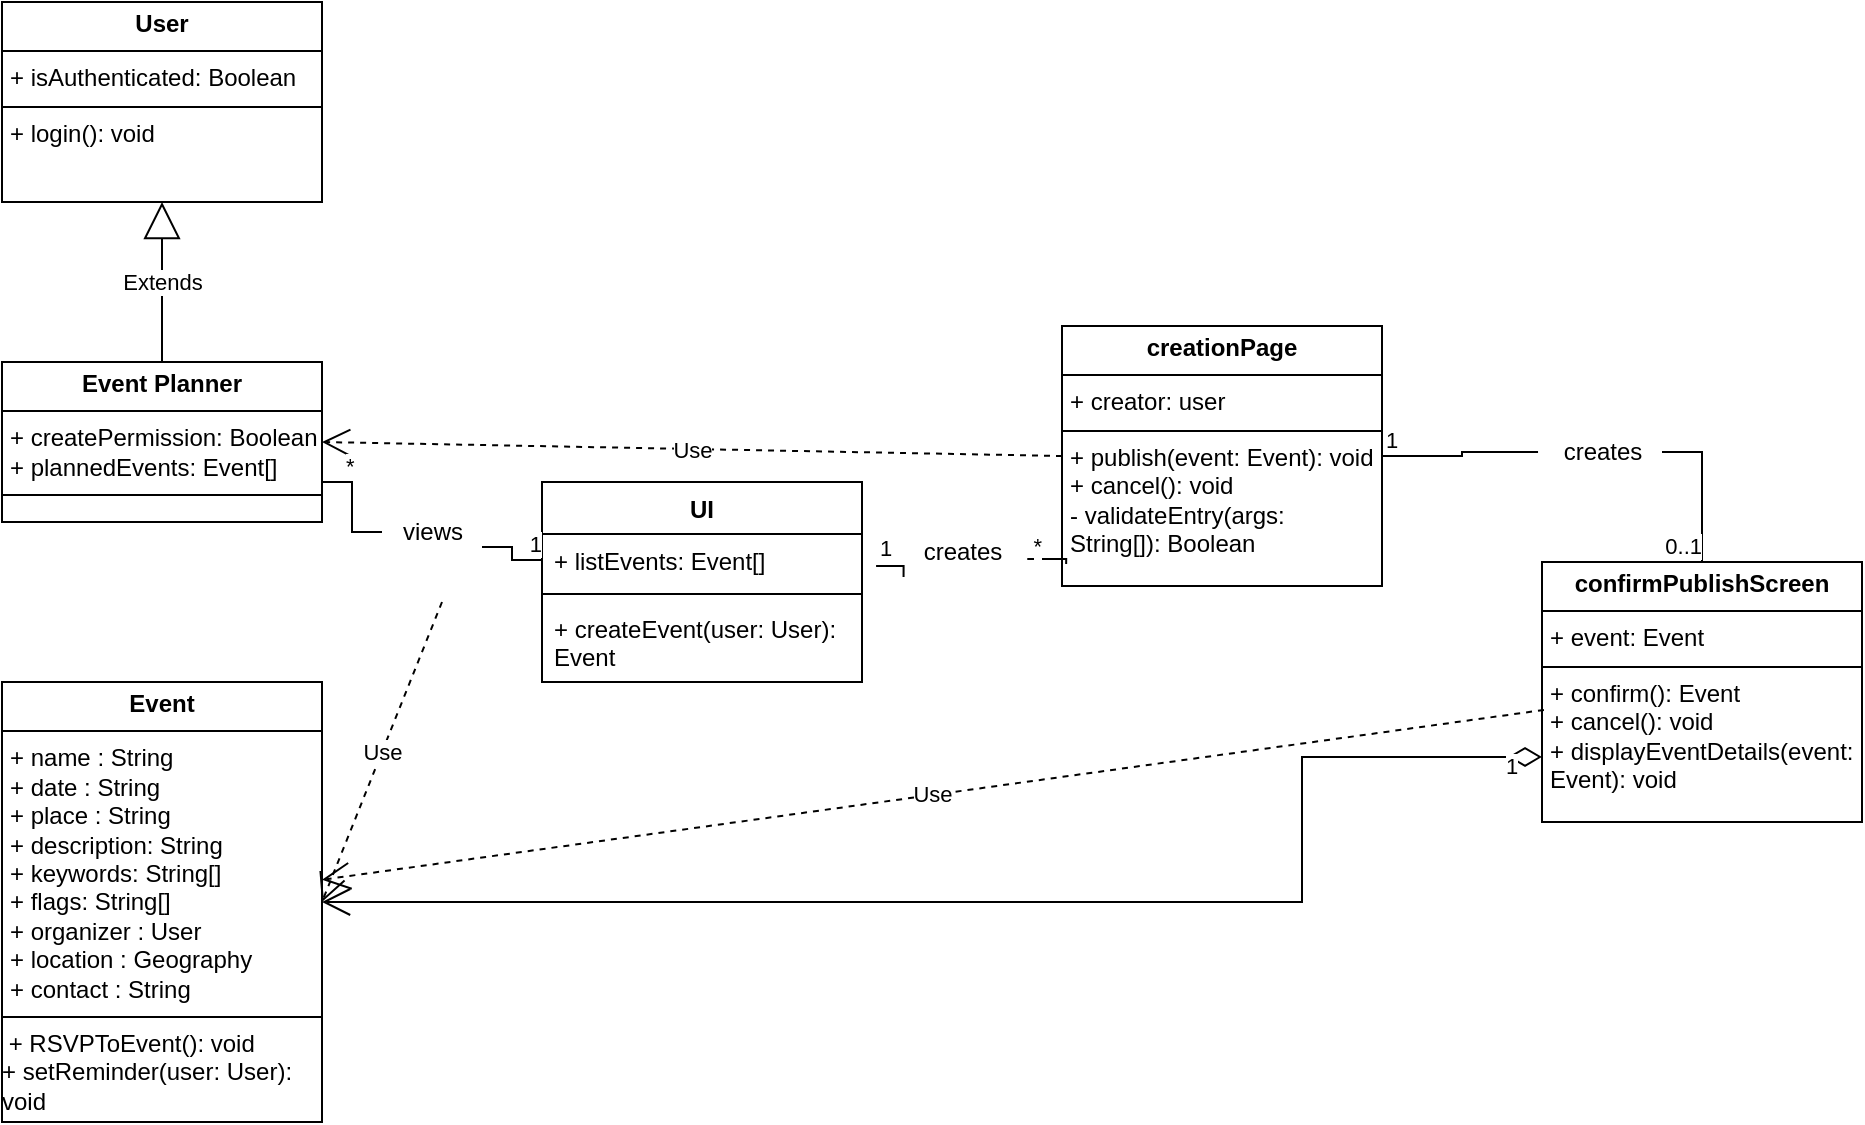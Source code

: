 <mxfile version="24.0.2" type="github">
  <diagram id="C5RBs43oDa-KdzZeNtuy" name="Page-1">
    <mxGraphModel dx="1290" dy="530" grid="1" gridSize="10" guides="1" tooltips="1" connect="1" arrows="1" fold="1" page="1" pageScale="1" pageWidth="827" pageHeight="1169" math="0" shadow="0">
      <root>
        <mxCell id="WIyWlLk6GJQsqaUBKTNV-0" />
        <mxCell id="WIyWlLk6GJQsqaUBKTNV-1" parent="WIyWlLk6GJQsqaUBKTNV-0" />
        <mxCell id="PQqXnNgN9Wz-M79zVCj4-22" value="&lt;p style=&quot;margin:0px;margin-top:4px;text-align:center;&quot;&gt;&lt;b&gt;Event&lt;/b&gt;&lt;br&gt;&lt;/p&gt;&lt;hr size=&quot;1&quot; style=&quot;border-style:solid;&quot;&gt;&lt;p style=&quot;margin:0px;margin-left:4px;&quot;&gt;+ name : String&lt;/p&gt;&lt;p style=&quot;margin:0px;margin-left:4px;&quot;&gt;+ date : String&lt;/p&gt;&lt;p style=&quot;margin:0px;margin-left:4px;&quot;&gt;+ place : String&lt;br&gt;&lt;/p&gt;&lt;p style=&quot;margin:0px;margin-left:4px;&quot;&gt;+ description: String&lt;/p&gt;&lt;p style=&quot;margin:0px;margin-left:4px;&quot;&gt;+ keywords: String[]&lt;/p&gt;&lt;p style=&quot;margin:0px;margin-left:4px;&quot;&gt;+ flags: String[]&lt;/p&gt;&lt;p style=&quot;margin:0px;margin-left:4px;&quot;&gt;+ organizer : User&lt;/p&gt;&lt;p style=&quot;margin:0px;margin-left:4px;&quot;&gt;+ location : Geography&lt;/p&gt;&lt;p style=&quot;margin:0px;margin-left:4px;&quot;&gt;+ contact : String&lt;br&gt;&lt;/p&gt;&lt;hr size=&quot;1&quot; style=&quot;border-style:solid;&quot;&gt;&lt;div&gt;&amp;nbsp;+ RSVPToEvent(): void&lt;/div&gt;&lt;div&gt;+ setReminder(user: User): void&lt;br&gt;&lt;/div&gt;&lt;div&gt;&lt;br&gt;&lt;/div&gt;" style="verticalAlign=top;align=left;overflow=fill;html=1;whiteSpace=wrap;" parent="WIyWlLk6GJQsqaUBKTNV-1" vertex="1">
          <mxGeometry x="120" y="610" width="160" height="220" as="geometry" />
        </mxCell>
        <mxCell id="PQqXnNgN9Wz-M79zVCj4-23" value="&lt;p style=&quot;margin:0px;margin-top:4px;text-align:center;&quot;&gt;&lt;b&gt;Event Planner&lt;/b&gt;&lt;br&gt;&lt;/p&gt;&lt;hr size=&quot;1&quot; style=&quot;border-style:solid;&quot;&gt;&lt;p style=&quot;margin:0px;margin-left:4px;&quot;&gt;+ createPermission: Boolean&lt;/p&gt;&lt;p style=&quot;margin:0px;margin-left:4px;&quot;&gt;+ plannedEvents: Event[]&lt;br&gt;&lt;/p&gt;&lt;hr size=&quot;1&quot; style=&quot;border-style:solid;&quot;&gt;" style="verticalAlign=top;align=left;overflow=fill;html=1;whiteSpace=wrap;" parent="WIyWlLk6GJQsqaUBKTNV-1" vertex="1">
          <mxGeometry x="120" y="450" width="160" height="80" as="geometry" />
        </mxCell>
        <mxCell id="PQqXnNgN9Wz-M79zVCj4-26" value="&lt;p style=&quot;margin:0px;margin-top:4px;text-align:center;&quot;&gt;&lt;b&gt;User&lt;/b&gt;&lt;br&gt;&lt;/p&gt;&lt;hr size=&quot;1&quot; style=&quot;border-style:solid;&quot;&gt;&lt;p style=&quot;margin:0px;margin-left:4px;&quot;&gt;+ isAuthenticated: Boolean&lt;/p&gt;&lt;hr size=&quot;1&quot; style=&quot;border-style:solid;&quot;&gt;&lt;p style=&quot;margin:0px;margin-left:4px;&quot;&gt;+ login(): void&lt;br&gt;&lt;/p&gt;" style="verticalAlign=top;align=left;overflow=fill;html=1;whiteSpace=wrap;" parent="WIyWlLk6GJQsqaUBKTNV-1" vertex="1">
          <mxGeometry x="120" y="270" width="160" height="100" as="geometry" />
        </mxCell>
        <mxCell id="3-eaz90CA9seU2lC7I4b-0" value="Extends" style="endArrow=block;endSize=16;endFill=0;html=1;rounded=0;exitX=0.5;exitY=0;exitDx=0;exitDy=0;entryX=0.5;entryY=1;entryDx=0;entryDy=0;" parent="WIyWlLk6GJQsqaUBKTNV-1" source="PQqXnNgN9Wz-M79zVCj4-23" target="PQqXnNgN9Wz-M79zVCj4-26" edge="1">
          <mxGeometry width="160" relative="1" as="geometry">
            <mxPoint x="330" y="500" as="sourcePoint" />
            <mxPoint x="490" y="500" as="targetPoint" />
          </mxGeometry>
        </mxCell>
        <mxCell id="3-eaz90CA9seU2lC7I4b-8" value="&lt;p style=&quot;margin:0px;margin-top:4px;text-align:center;&quot;&gt;&lt;b&gt;confirmPublishScreen&lt;/b&gt;&lt;/p&gt;&lt;hr size=&quot;1&quot; style=&quot;border-style:solid;&quot;&gt;&lt;p style=&quot;margin:0px;margin-left:4px;&quot;&gt;+ event: Event&lt;br&gt;&lt;/p&gt;&lt;hr size=&quot;1&quot; style=&quot;border-style:solid;&quot;&gt;&lt;p style=&quot;margin:0px;margin-left:4px;&quot;&gt;+ confirm(): Event&lt;/p&gt;&lt;p style=&quot;margin:0px;margin-left:4px;&quot;&gt;+ cancel(): void&lt;/p&gt;&lt;p style=&quot;margin:0px;margin-left:4px;&quot;&gt;+ displayEventDetails(event: Event): void&lt;/p&gt;" style="verticalAlign=top;align=left;overflow=fill;html=1;whiteSpace=wrap;" parent="WIyWlLk6GJQsqaUBKTNV-1" vertex="1">
          <mxGeometry x="890" y="550" width="160" height="130" as="geometry" />
        </mxCell>
        <mxCell id="3-eaz90CA9seU2lC7I4b-13" value="UI" style="swimlane;fontStyle=1;align=center;verticalAlign=top;childLayout=stackLayout;horizontal=1;startSize=26;horizontalStack=0;resizeParent=1;resizeParentMax=0;resizeLast=0;collapsible=1;marginBottom=0;whiteSpace=wrap;html=1;" parent="WIyWlLk6GJQsqaUBKTNV-1" vertex="1">
          <mxGeometry x="390" y="510" width="160" height="100" as="geometry" />
        </mxCell>
        <mxCell id="3-eaz90CA9seU2lC7I4b-14" value="+ listEvents: Event[]" style="text;strokeColor=none;fillColor=none;align=left;verticalAlign=top;spacingLeft=4;spacingRight=4;overflow=hidden;rotatable=0;points=[[0,0.5],[1,0.5]];portConstraint=eastwest;whiteSpace=wrap;html=1;" parent="3-eaz90CA9seU2lC7I4b-13" vertex="1">
          <mxGeometry y="26" width="160" height="26" as="geometry" />
        </mxCell>
        <mxCell id="3-eaz90CA9seU2lC7I4b-15" value="" style="line;strokeWidth=1;fillColor=none;align=left;verticalAlign=middle;spacingTop=-1;spacingLeft=3;spacingRight=3;rotatable=0;labelPosition=right;points=[];portConstraint=eastwest;strokeColor=inherit;" parent="3-eaz90CA9seU2lC7I4b-13" vertex="1">
          <mxGeometry y="52" width="160" height="8" as="geometry" />
        </mxCell>
        <mxCell id="3-eaz90CA9seU2lC7I4b-16" value="+ createEvent(user: User): Event" style="text;strokeColor=none;fillColor=none;align=left;verticalAlign=top;spacingLeft=4;spacingRight=4;overflow=hidden;rotatable=0;points=[[0,0.5],[1,0.5]];portConstraint=eastwest;whiteSpace=wrap;html=1;" parent="3-eaz90CA9seU2lC7I4b-13" vertex="1">
          <mxGeometry y="60" width="160" height="40" as="geometry" />
        </mxCell>
        <mxCell id="3-eaz90CA9seU2lC7I4b-17" value="&lt;p style=&quot;margin:0px;margin-top:4px;text-align:center;&quot;&gt;&lt;b&gt;creationPage&lt;/b&gt;&lt;br&gt;&lt;/p&gt;&lt;hr size=&quot;1&quot; style=&quot;border-style:solid;&quot;&gt;&lt;p style=&quot;margin:0px;margin-left:4px;&quot;&gt;+ creator: user&lt;/p&gt;&lt;hr size=&quot;1&quot; style=&quot;border-style:solid;&quot;&gt;&lt;p style=&quot;margin:0px;margin-left:4px;&quot;&gt;+ publish(event: Event): void&lt;br&gt;+ cancel(): void&lt;/p&gt;&lt;p style=&quot;margin:0px;margin-left:4px;&quot;&gt;- validateEntry(args: String[]): Boolean&lt;/p&gt;&lt;p style=&quot;margin:0px;margin-left:4px;&quot;&gt;&lt;/p&gt;" style="verticalAlign=top;align=left;overflow=fill;html=1;whiteSpace=wrap;" parent="WIyWlLk6GJQsqaUBKTNV-1" vertex="1">
          <mxGeometry x="650" y="432" width="160" height="130" as="geometry" />
        </mxCell>
        <mxCell id="PTgmYkq_8hEua-xZuM6L-0" value="Use" style="endArrow=open;endSize=12;dashed=1;html=1;rounded=0;exitX=0;exitY=0.5;exitDx=0;exitDy=0;entryX=1;entryY=0.5;entryDx=0;entryDy=0;" edge="1" parent="WIyWlLk6GJQsqaUBKTNV-1" target="PQqXnNgN9Wz-M79zVCj4-22">
          <mxGeometry width="160" relative="1" as="geometry">
            <mxPoint x="340" y="570" as="sourcePoint" />
            <mxPoint x="740" y="650" as="targetPoint" />
          </mxGeometry>
        </mxCell>
        <mxCell id="PTgmYkq_8hEua-xZuM6L-1" value="Use" style="endArrow=open;endSize=12;dashed=1;html=1;rounded=0;exitX=0;exitY=0.5;exitDx=0;exitDy=0;entryX=1;entryY=0.5;entryDx=0;entryDy=0;" edge="1" parent="WIyWlLk6GJQsqaUBKTNV-1" source="3-eaz90CA9seU2lC7I4b-17" target="PQqXnNgN9Wz-M79zVCj4-23">
          <mxGeometry width="160" relative="1" as="geometry">
            <mxPoint x="580" y="650" as="sourcePoint" />
            <mxPoint x="740" y="650" as="targetPoint" />
          </mxGeometry>
        </mxCell>
        <mxCell id="PTgmYkq_8hEua-xZuM6L-2" value="Use" style="endArrow=open;endSize=12;dashed=1;html=1;rounded=0;exitX=0.006;exitY=0.569;exitDx=0;exitDy=0;exitPerimeter=0;" edge="1" parent="WIyWlLk6GJQsqaUBKTNV-1" source="3-eaz90CA9seU2lC7I4b-8" target="PQqXnNgN9Wz-M79zVCj4-22">
          <mxGeometry width="160" relative="1" as="geometry">
            <mxPoint x="580" y="650" as="sourcePoint" />
            <mxPoint x="740" y="650" as="targetPoint" />
          </mxGeometry>
        </mxCell>
        <mxCell id="PTgmYkq_8hEua-xZuM6L-9" value="1" style="endArrow=open;html=1;endSize=12;startArrow=diamondThin;startSize=14;startFill=0;edgeStyle=orthogonalEdgeStyle;align=left;verticalAlign=bottom;rounded=0;exitX=0;exitY=0.75;exitDx=0;exitDy=0;" edge="1" parent="WIyWlLk6GJQsqaUBKTNV-1" source="3-eaz90CA9seU2lC7I4b-8" target="PQqXnNgN9Wz-M79zVCj4-22">
          <mxGeometry x="-0.941" y="13" relative="1" as="geometry">
            <mxPoint x="580" y="580" as="sourcePoint" />
            <mxPoint x="740" y="580" as="targetPoint" />
            <Array as="points">
              <mxPoint x="770" y="648" />
              <mxPoint x="770" y="720" />
            </Array>
            <mxPoint as="offset" />
          </mxGeometry>
        </mxCell>
        <mxCell id="PTgmYkq_8hEua-xZuM6L-16" value="" style="endArrow=none;html=1;edgeStyle=orthogonalEdgeStyle;rounded=0;exitX=1;exitY=0.75;exitDx=0;exitDy=0;entryX=0;entryY=0.5;entryDx=0;entryDy=0;" edge="1" parent="WIyWlLk6GJQsqaUBKTNV-1" source="PTgmYkq_8hEua-xZuM6L-20" target="3-eaz90CA9seU2lC7I4b-14">
          <mxGeometry relative="1" as="geometry">
            <mxPoint x="580" y="550" as="sourcePoint" />
            <mxPoint x="740" y="550" as="targetPoint" />
          </mxGeometry>
        </mxCell>
        <mxCell id="PTgmYkq_8hEua-xZuM6L-18" value="1" style="edgeLabel;resizable=0;html=1;align=right;verticalAlign=bottom;" connectable="0" vertex="1" parent="PTgmYkq_8hEua-xZuM6L-16">
          <mxGeometry x="1" relative="1" as="geometry" />
        </mxCell>
        <mxCell id="PTgmYkq_8hEua-xZuM6L-21" value="" style="endArrow=none;html=1;edgeStyle=orthogonalEdgeStyle;rounded=0;exitX=1;exitY=0.75;exitDx=0;exitDy=0;entryX=0;entryY=0.5;entryDx=0;entryDy=0;" edge="1" parent="WIyWlLk6GJQsqaUBKTNV-1" source="PQqXnNgN9Wz-M79zVCj4-23" target="PTgmYkq_8hEua-xZuM6L-20">
          <mxGeometry relative="1" as="geometry">
            <mxPoint x="280" y="510" as="sourcePoint" />
            <mxPoint x="390" y="549" as="targetPoint" />
          </mxGeometry>
        </mxCell>
        <mxCell id="PTgmYkq_8hEua-xZuM6L-22" value="*" style="edgeLabel;resizable=0;html=1;align=left;verticalAlign=bottom;" connectable="0" vertex="1" parent="PTgmYkq_8hEua-xZuM6L-21">
          <mxGeometry x="-1" relative="1" as="geometry">
            <mxPoint x="10" as="offset" />
          </mxGeometry>
        </mxCell>
        <mxCell id="PTgmYkq_8hEua-xZuM6L-20" value="views" style="text;html=1;align=center;verticalAlign=middle;resizable=0;points=[];autosize=1;strokeColor=none;fillColor=none;" vertex="1" parent="WIyWlLk6GJQsqaUBKTNV-1">
          <mxGeometry x="310" y="520" width="50" height="30" as="geometry" />
        </mxCell>
        <mxCell id="PTgmYkq_8hEua-xZuM6L-26" value="" style="endArrow=none;html=1;edgeStyle=orthogonalEdgeStyle;rounded=0;exitX=1.044;exitY=0.615;exitDx=0;exitDy=0;exitPerimeter=0;entryX=0.013;entryY=0.915;entryDx=0;entryDy=0;entryPerimeter=0;" edge="1" parent="WIyWlLk6GJQsqaUBKTNV-1" source="PTgmYkq_8hEua-xZuM6L-29" target="3-eaz90CA9seU2lC7I4b-17">
          <mxGeometry relative="1" as="geometry">
            <mxPoint x="580" y="550" as="sourcePoint" />
            <mxPoint x="670" y="550" as="targetPoint" />
          </mxGeometry>
        </mxCell>
        <mxCell id="PTgmYkq_8hEua-xZuM6L-28" value="*" style="edgeLabel;resizable=0;html=1;align=right;verticalAlign=bottom;" connectable="0" vertex="1" parent="PTgmYkq_8hEua-xZuM6L-26">
          <mxGeometry x="1" relative="1" as="geometry">
            <mxPoint x="-12" y="-1" as="offset" />
          </mxGeometry>
        </mxCell>
        <mxCell id="PTgmYkq_8hEua-xZuM6L-30" value="" style="endArrow=none;html=1;edgeStyle=orthogonalEdgeStyle;rounded=0;exitX=1.044;exitY=0.615;exitDx=0;exitDy=0;exitPerimeter=0;entryX=0.013;entryY=0.915;entryDx=0;entryDy=0;entryPerimeter=0;" edge="1" parent="WIyWlLk6GJQsqaUBKTNV-1" source="3-eaz90CA9seU2lC7I4b-14" target="PTgmYkq_8hEua-xZuM6L-29">
          <mxGeometry relative="1" as="geometry">
            <mxPoint x="557" y="552" as="sourcePoint" />
            <mxPoint x="652" y="551" as="targetPoint" />
          </mxGeometry>
        </mxCell>
        <mxCell id="PTgmYkq_8hEua-xZuM6L-31" value="1" style="edgeLabel;resizable=0;html=1;align=left;verticalAlign=bottom;" connectable="0" vertex="1" parent="PTgmYkq_8hEua-xZuM6L-30">
          <mxGeometry x="-1" relative="1" as="geometry" />
        </mxCell>
        <mxCell id="PTgmYkq_8hEua-xZuM6L-29" value="creates" style="text;html=1;align=center;verticalAlign=middle;resizable=0;points=[];autosize=1;strokeColor=none;fillColor=none;" vertex="1" parent="WIyWlLk6GJQsqaUBKTNV-1">
          <mxGeometry x="570" y="530" width="60" height="30" as="geometry" />
        </mxCell>
        <mxCell id="PTgmYkq_8hEua-xZuM6L-33" value="" style="endArrow=none;html=1;edgeStyle=orthogonalEdgeStyle;rounded=0;exitX=1;exitY=0.5;exitDx=0;exitDy=0;entryX=0.5;entryY=0;entryDx=0;entryDy=0;" edge="1" parent="WIyWlLk6GJQsqaUBKTNV-1" source="PTgmYkq_8hEua-xZuM6L-36" target="3-eaz90CA9seU2lC7I4b-8">
          <mxGeometry relative="1" as="geometry">
            <mxPoint x="580" y="550" as="sourcePoint" />
            <mxPoint x="740" y="550" as="targetPoint" />
          </mxGeometry>
        </mxCell>
        <mxCell id="PTgmYkq_8hEua-xZuM6L-35" value="0..1" style="edgeLabel;resizable=0;html=1;align=right;verticalAlign=bottom;" connectable="0" vertex="1" parent="PTgmYkq_8hEua-xZuM6L-33">
          <mxGeometry x="1" relative="1" as="geometry" />
        </mxCell>
        <mxCell id="PTgmYkq_8hEua-xZuM6L-37" value="" style="endArrow=none;html=1;edgeStyle=orthogonalEdgeStyle;rounded=0;exitX=1;exitY=0.5;exitDx=0;exitDy=0;entryX=-0.033;entryY=0.5;entryDx=0;entryDy=0;entryPerimeter=0;" edge="1" parent="WIyWlLk6GJQsqaUBKTNV-1" source="3-eaz90CA9seU2lC7I4b-17" target="PTgmYkq_8hEua-xZuM6L-36">
          <mxGeometry relative="1" as="geometry">
            <mxPoint x="810" y="497" as="sourcePoint" />
            <mxPoint x="970" y="550" as="targetPoint" />
            <Array as="points">
              <mxPoint x="850" y="497" />
              <mxPoint x="850" y="495" />
            </Array>
          </mxGeometry>
        </mxCell>
        <mxCell id="PTgmYkq_8hEua-xZuM6L-38" value="1" style="edgeLabel;resizable=0;html=1;align=left;verticalAlign=bottom;" connectable="0" vertex="1" parent="PTgmYkq_8hEua-xZuM6L-37">
          <mxGeometry x="-1" relative="1" as="geometry" />
        </mxCell>
        <mxCell id="PTgmYkq_8hEua-xZuM6L-36" value="creates" style="text;html=1;align=center;verticalAlign=middle;resizable=0;points=[];autosize=1;strokeColor=none;fillColor=none;" vertex="1" parent="WIyWlLk6GJQsqaUBKTNV-1">
          <mxGeometry x="890" y="480" width="60" height="30" as="geometry" />
        </mxCell>
      </root>
    </mxGraphModel>
  </diagram>
</mxfile>

